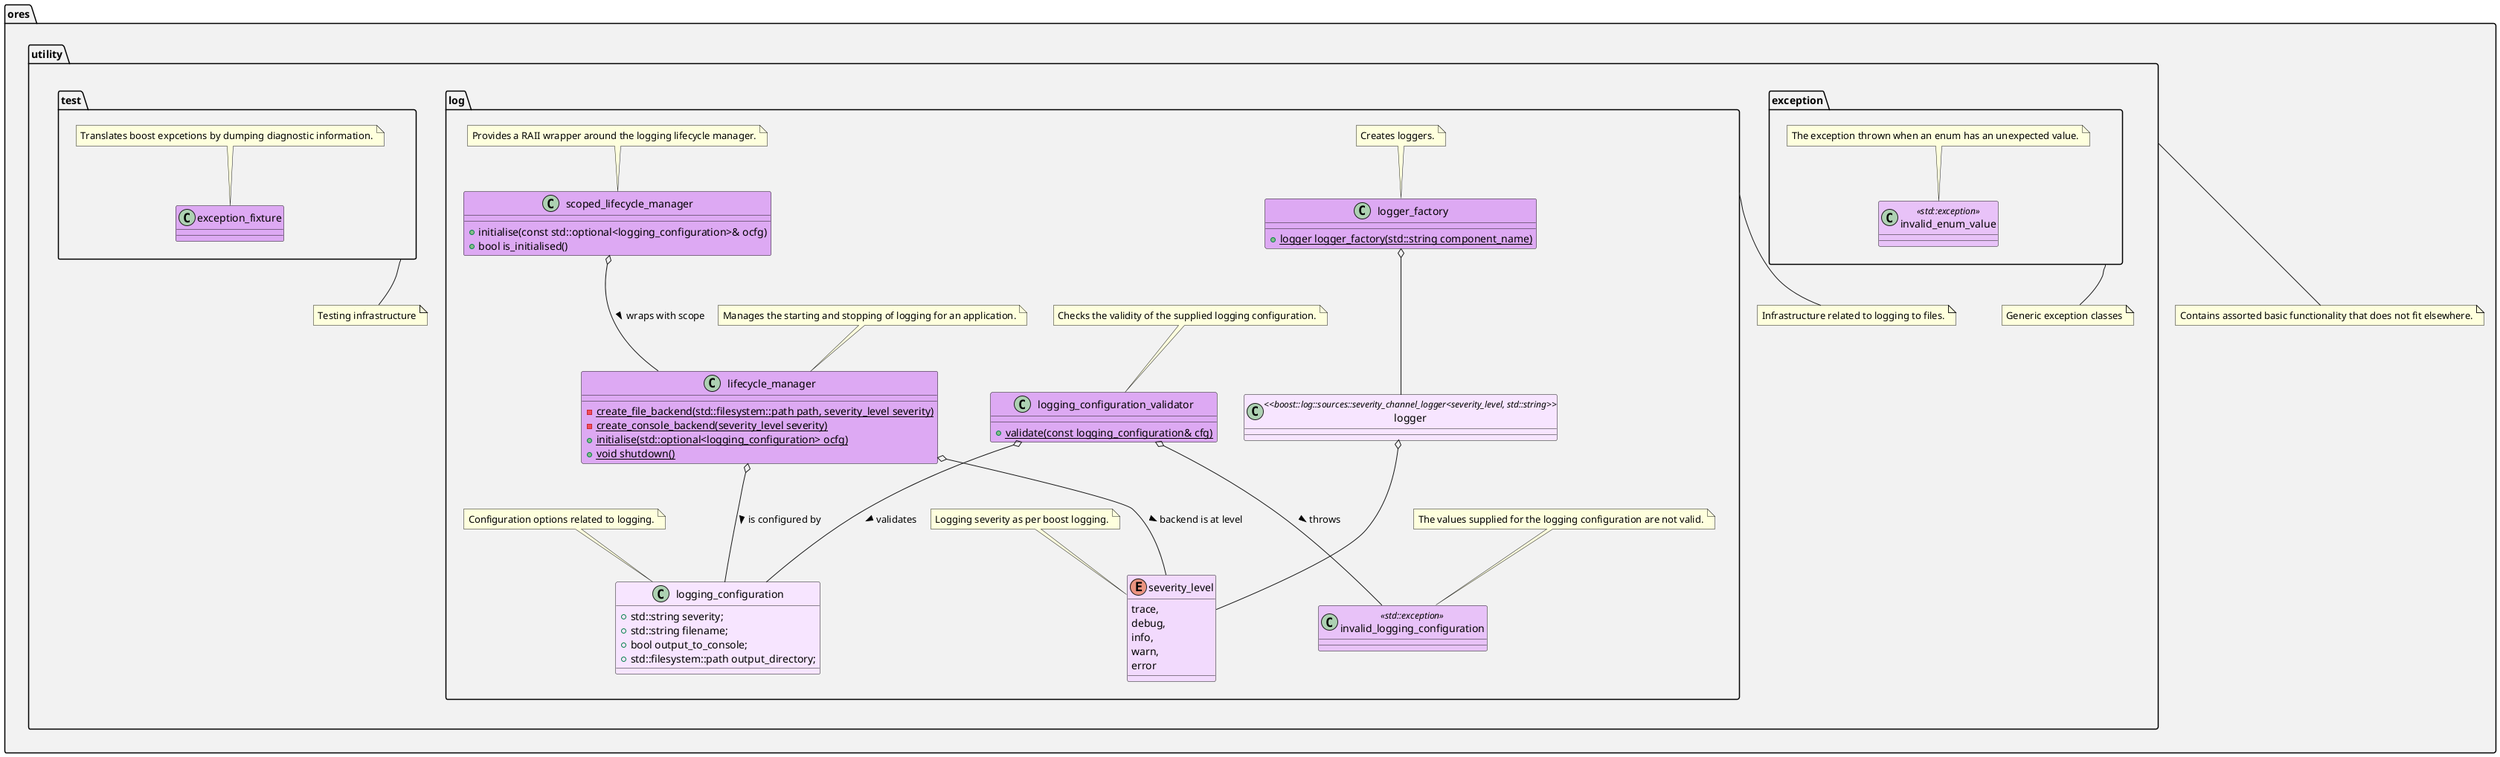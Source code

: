 ' -*- mode: plantuml; tab-width: 4; indent-tabs-mode: nil; c-basic-offset: 4 -*-
'
' Copyright (C) 2024 Marco Craveiro <marco.craveiro@gmail.com>
'
' This program is free software; you can redistribute it and/or modify it under
' the terms of the GNU General Public License as published by the Free Software
' Foundation; either version 3 of the License, or (at your option) any later
' version.
'
' This program is distributed in the hope that it will be useful, but WITHOUT
'  ANY WARRANTY; without even the implied warranty of MERCHANTABILITY or FITNESS
' FOR A PARTICULAR PURPOSE. See the GNU General Public License for more details.
'
' You should have received a copy of the GNU General Public License along with
' GNU Emacs; see the file COPYING. If not, write to the Free Software
' Foundation, Inc., 51 Franklin Street, Fifth Floor, Boston, MA 02110-1301, USA.
@startuml

namespace ores #F2F2F2 {

    note "Contains assorted basic functionality that does not fit elsewhere." as N1
    utility --- N1
    namespace utility #F2F2F2 {

        note "Generic exception classes" as N1
        exception --- N1
        namespace exception #F2F2F2 {
            class invalid_enum_value <<std::exception>> #E8C2F8
            note top of invalid_enum_value
                The exception thrown when an enum has an unexpected value.
            end note
        }

        note "Infrastructure related to logging to files." as N2
        log --- N2
        namespace log #F2F2F2 {
            class invalid_logging_configuration <<std::exception>> #E8C2F8
            note top of invalid_logging_configuration
                The values supplied for the logging configuration are not valid.
            end note

            enum severity_level #F2DAFD {
                trace,
                debug,
                info,
                warn,
                error
            }
            note top of severity_level
                Logging severity as per boost logging.
            end note

            class logger <<boost::log::sources::severity_channel_logger<severity_level, std::string>> #F7E5FF
            logger o--- severity_level

            class logger_factory #DDA9F3 {
                +{static} logger logger_factory(std::string component_name)
            }
            logger_factory o--- logger
            note top of logger_factory
                Creates loggers.
            end note

            class logging_configuration #F7E5FF {
                +{field} std::string severity;
                +{field} std::string filename;
                +{field} bool output_to_console;
                +{field} std::filesystem::path output_directory;
            }
            note top of logging_configuration
                Configuration options related to logging.
            end note

            class logging_configuration_validator #DDA9F3 {
                +{static} validate(const logging_configuration& cfg)
            }
            logging_configuration_validator o--- logging_configuration : validates >
            logging_configuration_validator o--- invalid_logging_configuration : throws >
            note top of logging_configuration_validator
                Checks the validity of the supplied logging configuration.
            end note

            class lifecycle_manager #DDA9F3 {
                -{static} create_file_backend(std::filesystem::path path, severity_level severity)
                -{static} create_console_backend(severity_level severity)
                +{static} initialise(std::optional<logging_configuration> ocfg)
                +{static} void shutdown()
            }
            lifecycle_manager o--- severity_level : backend is at level >
            lifecycle_manager o--- logging_configuration : is configured by >

            note top of lifecycle_manager
                Manages the starting and stopping of logging for an application.
            end note

            class scoped_lifecycle_manager #DDA9F3 {
                +{method} initialise(const std::optional<logging_configuration>& ocfg)
                +{method} bool is_initialised()
            }
            scoped_lifecycle_manager o--- lifecycle_manager : wraps with scope >
            note top of scoped_lifecycle_manager
                Provides a RAII wrapper around the logging lifecycle manager.
            end note
        }

        note "Testing infrastructure" as N3
        test --- N3
        namespace test #F2F2F2 {
            class exception_fixture #DDA9F3
            note top of exception_fixture
                Translates boost expcetions by dumping diagnostic information.
            end note
        }
    }
}

' Local Variables:
' compile-command: "java -Djava.awt.headless=true -DPLANTUML_SECURITY_PROFILE=UNSECURE -DPLANTUML_LIMIT_SIZE= -jar /usr/share/plantuml/plantuml.jar ores.utility.plantuml"
' End:
@enduml
